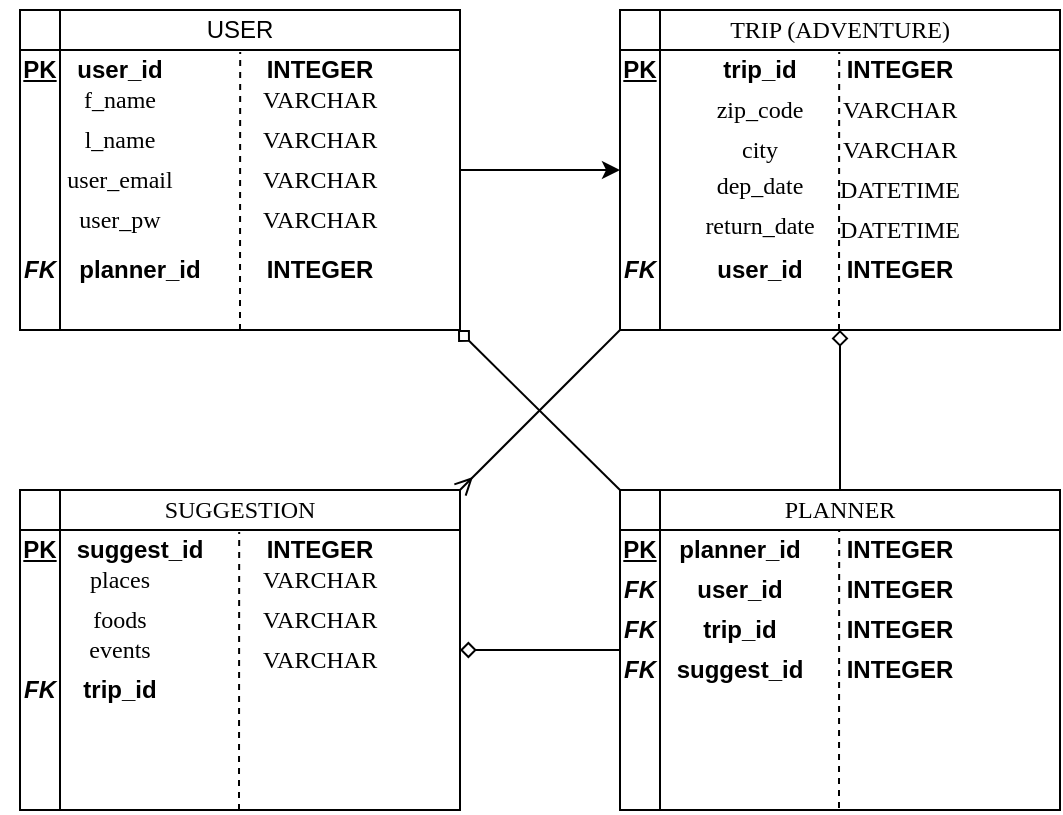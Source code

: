 <mxfile version="14.9.6" type="github">
  <diagram id="C5RBs43oDa-KdzZeNtuy" name="Page-1">
    <mxGraphModel dx="930" dy="549" grid="1" gridSize="10" guides="1" tooltips="1" connect="1" arrows="1" fold="1" page="1" pageScale="1" pageWidth="827" pageHeight="1169" math="0" shadow="0">
      <root>
        <mxCell id="WIyWlLk6GJQsqaUBKTNV-0" />
        <mxCell id="WIyWlLk6GJQsqaUBKTNV-1" parent="WIyWlLk6GJQsqaUBKTNV-0" />
        <mxCell id="Tmp2bSnQTHePCYLqC4cB-40" style="edgeStyle=orthogonalEdgeStyle;rounded=0;orthogonalLoop=1;jettySize=auto;html=1;exitX=0.5;exitY=1;exitDx=0;exitDy=0;fontFamily=Tahoma;fontSize=12;" edge="1" parent="WIyWlLk6GJQsqaUBKTNV-1">
          <mxGeometry relative="1" as="geometry">
            <mxPoint x="230" y="240" as="sourcePoint" />
            <mxPoint x="230" y="240" as="targetPoint" />
          </mxGeometry>
        </mxCell>
        <mxCell id="Tmp2bSnQTHePCYLqC4cB-44" value="" style="shape=internalStorage;whiteSpace=wrap;html=1;backgroundOutline=1;" vertex="1" parent="WIyWlLk6GJQsqaUBKTNV-1">
          <mxGeometry x="400" y="80" width="220" height="160" as="geometry" />
        </mxCell>
        <mxCell id="Tmp2bSnQTHePCYLqC4cB-45" value="TRIP (ADVENTURE)" style="text;html=1;strokeColor=none;fillColor=none;align=center;verticalAlign=middle;whiteSpace=wrap;rounded=0;fontFamily=Tahoma;fontSize=12;" vertex="1" parent="WIyWlLk6GJQsqaUBKTNV-1">
          <mxGeometry x="450" y="75" width="120" height="30" as="geometry" />
        </mxCell>
        <mxCell id="Tmp2bSnQTHePCYLqC4cB-47" value="trip_id" style="text;html=1;strokeColor=none;fillColor=none;align=center;verticalAlign=middle;whiteSpace=wrap;rounded=0;fontSize=12;fontStyle=1" vertex="1" parent="WIyWlLk6GJQsqaUBKTNV-1">
          <mxGeometry x="450" y="100" width="40" height="20" as="geometry" />
        </mxCell>
        <mxCell id="Tmp2bSnQTHePCYLqC4cB-53" value="city" style="text;html=1;strokeColor=none;fillColor=none;align=center;verticalAlign=middle;whiteSpace=wrap;rounded=0;fontFamily=Tahoma;fontSize=12;" vertex="1" parent="WIyWlLk6GJQsqaUBKTNV-1">
          <mxGeometry x="450" y="140" width="40" height="20" as="geometry" />
        </mxCell>
        <mxCell id="Tmp2bSnQTHePCYLqC4cB-54" value="zip_code" style="text;html=1;strokeColor=none;fillColor=none;align=center;verticalAlign=middle;whiteSpace=wrap;rounded=0;fontFamily=Tahoma;fontSize=12;" vertex="1" parent="WIyWlLk6GJQsqaUBKTNV-1">
          <mxGeometry x="450" y="120" width="40" height="20" as="geometry" />
        </mxCell>
        <mxCell id="Tmp2bSnQTHePCYLqC4cB-55" value="dep_date" style="text;html=1;strokeColor=none;fillColor=none;align=center;verticalAlign=middle;whiteSpace=wrap;rounded=0;fontFamily=Tahoma;fontSize=12;" vertex="1" parent="WIyWlLk6GJQsqaUBKTNV-1">
          <mxGeometry x="450" y="160" width="40" height="15" as="geometry" />
        </mxCell>
        <mxCell id="Tmp2bSnQTHePCYLqC4cB-56" value="return_date" style="text;html=1;strokeColor=none;fillColor=none;align=center;verticalAlign=middle;whiteSpace=wrap;rounded=0;fontFamily=Tahoma;fontSize=12;" vertex="1" parent="WIyWlLk6GJQsqaUBKTNV-1">
          <mxGeometry x="450" y="175" width="40" height="25" as="geometry" />
        </mxCell>
        <mxCell id="Tmp2bSnQTHePCYLqC4cB-79" value="" style="shape=internalStorage;whiteSpace=wrap;html=1;backgroundOutline=1;" vertex="1" parent="WIyWlLk6GJQsqaUBKTNV-1">
          <mxGeometry x="400" y="320" width="220" height="160" as="geometry" />
        </mxCell>
        <mxCell id="Tmp2bSnQTHePCYLqC4cB-80" value="PLANNER" style="text;html=1;strokeColor=none;fillColor=none;align=center;verticalAlign=middle;whiteSpace=wrap;rounded=0;fontFamily=Tahoma;fontSize=12;" vertex="1" parent="WIyWlLk6GJQsqaUBKTNV-1">
          <mxGeometry x="490" y="320" width="40" height="20" as="geometry" />
        </mxCell>
        <mxCell id="Tmp2bSnQTHePCYLqC4cB-81" value="&lt;u&gt;PK&lt;/u&gt;" style="text;html=1;strokeColor=none;fillColor=none;align=center;verticalAlign=middle;whiteSpace=wrap;rounded=0;fontSize=12;fontStyle=1" vertex="1" parent="WIyWlLk6GJQsqaUBKTNV-1">
          <mxGeometry x="390" y="340" width="40" height="20" as="geometry" />
        </mxCell>
        <mxCell id="Tmp2bSnQTHePCYLqC4cB-83" value="planner_id" style="text;html=1;strokeColor=none;fillColor=none;align=center;verticalAlign=middle;whiteSpace=wrap;rounded=0;fontSize=12;fontStyle=1" vertex="1" parent="WIyWlLk6GJQsqaUBKTNV-1">
          <mxGeometry x="440" y="340" width="40" height="20" as="geometry" />
        </mxCell>
        <mxCell id="Tmp2bSnQTHePCYLqC4cB-91" value="user_id" style="text;html=1;strokeColor=none;fillColor=none;align=center;verticalAlign=middle;whiteSpace=wrap;rounded=0;fontSize=12;fontStyle=1" vertex="1" parent="WIyWlLk6GJQsqaUBKTNV-1">
          <mxGeometry x="440" y="360" width="40" height="20" as="geometry" />
        </mxCell>
        <mxCell id="Tmp2bSnQTHePCYLqC4cB-92" value="trip_id" style="text;html=1;strokeColor=none;fillColor=none;align=center;verticalAlign=middle;whiteSpace=wrap;rounded=0;fontSize=12;fontStyle=1" vertex="1" parent="WIyWlLk6GJQsqaUBKTNV-1">
          <mxGeometry x="440" y="380" width="40" height="20" as="geometry" />
        </mxCell>
        <mxCell id="Tmp2bSnQTHePCYLqC4cB-93" value="suggest_id" style="text;html=1;strokeColor=none;fillColor=none;align=center;verticalAlign=middle;whiteSpace=wrap;rounded=0;fontSize=12;fontStyle=1" vertex="1" parent="WIyWlLk6GJQsqaUBKTNV-1">
          <mxGeometry x="440" y="400" width="40" height="20" as="geometry" />
        </mxCell>
        <mxCell id="Tmp2bSnQTHePCYLqC4cB-94" value="&lt;i&gt;FK&lt;/i&gt;" style="text;html=1;strokeColor=none;fillColor=none;align=center;verticalAlign=middle;whiteSpace=wrap;rounded=0;fontSize=12;fontStyle=1" vertex="1" parent="WIyWlLk6GJQsqaUBKTNV-1">
          <mxGeometry x="390" y="360" width="40" height="20" as="geometry" />
        </mxCell>
        <mxCell id="Tmp2bSnQTHePCYLqC4cB-95" value="&lt;i&gt;FK&lt;/i&gt;" style="text;html=1;strokeColor=none;fillColor=none;align=center;verticalAlign=middle;whiteSpace=wrap;rounded=0;fontSize=12;fontStyle=1" vertex="1" parent="WIyWlLk6GJQsqaUBKTNV-1">
          <mxGeometry x="390" y="380" width="40" height="20" as="geometry" />
        </mxCell>
        <mxCell id="Tmp2bSnQTHePCYLqC4cB-96" value="&lt;i&gt;FK&lt;/i&gt;" style="text;html=1;strokeColor=none;fillColor=none;align=center;verticalAlign=middle;whiteSpace=wrap;rounded=0;fontSize=12;fontStyle=1" vertex="1" parent="WIyWlLk6GJQsqaUBKTNV-1">
          <mxGeometry x="390" y="400" width="40" height="20" as="geometry" />
        </mxCell>
        <mxCell id="Tmp2bSnQTHePCYLqC4cB-97" value="" style="shape=internalStorage;whiteSpace=wrap;html=1;backgroundOutline=1;" vertex="1" parent="WIyWlLk6GJQsqaUBKTNV-1">
          <mxGeometry x="100" y="80" width="220" height="160" as="geometry" />
        </mxCell>
        <mxCell id="Tmp2bSnQTHePCYLqC4cB-5" value="USER" style="text;html=1;strokeColor=none;fillColor=none;align=center;verticalAlign=middle;whiteSpace=wrap;rounded=0;" vertex="1" parent="WIyWlLk6GJQsqaUBKTNV-1">
          <mxGeometry x="190" y="80" width="40" height="20" as="geometry" />
        </mxCell>
        <mxCell id="Tmp2bSnQTHePCYLqC4cB-99" value="user_id" style="text;html=1;strokeColor=none;fillColor=none;align=center;verticalAlign=middle;whiteSpace=wrap;rounded=0;fontSize=12;fontStyle=1" vertex="1" parent="WIyWlLk6GJQsqaUBKTNV-1">
          <mxGeometry x="130" y="100" width="40" height="20" as="geometry" />
        </mxCell>
        <mxCell id="Tmp2bSnQTHePCYLqC4cB-102" value="&lt;u&gt;PK&lt;/u&gt;" style="text;html=1;strokeColor=none;fillColor=none;align=center;verticalAlign=middle;whiteSpace=wrap;rounded=0;fontSize=12;fontStyle=1" vertex="1" parent="WIyWlLk6GJQsqaUBKTNV-1">
          <mxGeometry x="90" y="100" width="40" height="20" as="geometry" />
        </mxCell>
        <mxCell id="Tmp2bSnQTHePCYLqC4cB-35" value="f_name" style="text;html=1;strokeColor=none;fillColor=none;align=center;verticalAlign=middle;whiteSpace=wrap;rounded=0;fontFamily=Tahoma;fontSize=12;" vertex="1" parent="WIyWlLk6GJQsqaUBKTNV-1">
          <mxGeometry x="130" y="110" width="40" height="30" as="geometry" />
        </mxCell>
        <mxCell id="Tmp2bSnQTHePCYLqC4cB-36" value="l_name" style="text;html=1;strokeColor=none;fillColor=none;align=center;verticalAlign=middle;whiteSpace=wrap;rounded=0;fontFamily=Tahoma;fontSize=12;" vertex="1" parent="WIyWlLk6GJQsqaUBKTNV-1">
          <mxGeometry x="130" y="130" width="40" height="30" as="geometry" />
        </mxCell>
        <mxCell id="Tmp2bSnQTHePCYLqC4cB-37" value="user_email" style="text;html=1;strokeColor=none;fillColor=none;align=center;verticalAlign=middle;whiteSpace=wrap;rounded=0;fontFamily=Tahoma;fontSize=12;" vertex="1" parent="WIyWlLk6GJQsqaUBKTNV-1">
          <mxGeometry x="130" y="155" width="40" height="20" as="geometry" />
        </mxCell>
        <mxCell id="Tmp2bSnQTHePCYLqC4cB-38" value="user_pw" style="text;html=1;strokeColor=none;fillColor=none;align=center;verticalAlign=middle;whiteSpace=wrap;rounded=0;fontFamily=Tahoma;fontSize=12;" vertex="1" parent="WIyWlLk6GJQsqaUBKTNV-1">
          <mxGeometry x="130" y="170" width="40" height="30" as="geometry" />
        </mxCell>
        <mxCell id="Tmp2bSnQTHePCYLqC4cB-104" value="" style="endArrow=none;dashed=1;html=1;fontFamily=Tahoma;fontSize=12;exitX=0.545;exitY=0.994;exitDx=0;exitDy=0;exitPerimeter=0;" edge="1" parent="WIyWlLk6GJQsqaUBKTNV-1">
          <mxGeometry width="50" height="50" relative="1" as="geometry">
            <mxPoint x="509.5" y="479.04" as="sourcePoint" />
            <mxPoint x="509.6" y="340" as="targetPoint" />
          </mxGeometry>
        </mxCell>
        <mxCell id="Tmp2bSnQTHePCYLqC4cB-105" value="" style="endArrow=none;dashed=1;html=1;fontFamily=Tahoma;fontSize=12;exitX=0.545;exitY=0.994;exitDx=0;exitDy=0;exitPerimeter=0;" edge="1" parent="WIyWlLk6GJQsqaUBKTNV-1">
          <mxGeometry width="50" height="50" relative="1" as="geometry">
            <mxPoint x="210" y="240.0" as="sourcePoint" />
            <mxPoint x="210.1" y="100.96" as="targetPoint" />
          </mxGeometry>
        </mxCell>
        <mxCell id="Tmp2bSnQTHePCYLqC4cB-106" value="" style="endArrow=none;dashed=1;html=1;fontFamily=Tahoma;fontSize=12;exitX=0.545;exitY=0.994;exitDx=0;exitDy=0;exitPerimeter=0;" edge="1" parent="WIyWlLk6GJQsqaUBKTNV-1">
          <mxGeometry width="50" height="50" relative="1" as="geometry">
            <mxPoint x="509.5" y="240.0" as="sourcePoint" />
            <mxPoint x="509.6" y="100.96" as="targetPoint" />
          </mxGeometry>
        </mxCell>
        <mxCell id="Tmp2bSnQTHePCYLqC4cB-107" value="" style="shape=internalStorage;whiteSpace=wrap;html=1;backgroundOutline=1;" vertex="1" parent="WIyWlLk6GJQsqaUBKTNV-1">
          <mxGeometry x="100" y="320" width="220" height="160" as="geometry" />
        </mxCell>
        <mxCell id="Tmp2bSnQTHePCYLqC4cB-59" value="SUGGESTION" style="text;html=1;strokeColor=none;fillColor=none;align=center;verticalAlign=middle;whiteSpace=wrap;rounded=0;fontFamily=Tahoma;fontSize=12;" vertex="1" parent="WIyWlLk6GJQsqaUBKTNV-1">
          <mxGeometry x="190" y="320" width="40" height="20" as="geometry" />
        </mxCell>
        <mxCell id="Tmp2bSnQTHePCYLqC4cB-100" value="&lt;u&gt;PK&lt;/u&gt;" style="text;html=1;strokeColor=none;fillColor=none;align=center;verticalAlign=middle;whiteSpace=wrap;rounded=0;fontSize=12;fontStyle=1" vertex="1" parent="WIyWlLk6GJQsqaUBKTNV-1">
          <mxGeometry x="90" y="340" width="40" height="20" as="geometry" />
        </mxCell>
        <mxCell id="Tmp2bSnQTHePCYLqC4cB-108" value="suggest_id" style="text;html=1;strokeColor=none;fillColor=none;align=center;verticalAlign=middle;whiteSpace=wrap;rounded=0;fontSize=12;fontStyle=1" vertex="1" parent="WIyWlLk6GJQsqaUBKTNV-1">
          <mxGeometry x="140" y="340" width="40" height="20" as="geometry" />
        </mxCell>
        <mxCell id="Tmp2bSnQTHePCYLqC4cB-109" value="places" style="text;html=1;strokeColor=none;fillColor=none;align=center;verticalAlign=middle;whiteSpace=wrap;rounded=0;fontFamily=Tahoma;fontSize=12;" vertex="1" parent="WIyWlLk6GJQsqaUBKTNV-1">
          <mxGeometry x="130" y="350" width="40" height="30" as="geometry" />
        </mxCell>
        <mxCell id="Tmp2bSnQTHePCYLqC4cB-76" value="foods" style="text;html=1;strokeColor=none;fillColor=none;align=center;verticalAlign=middle;whiteSpace=wrap;rounded=0;fontFamily=Tahoma;fontSize=12;" vertex="1" parent="WIyWlLk6GJQsqaUBKTNV-1">
          <mxGeometry x="130" y="370" width="40" height="30" as="geometry" />
        </mxCell>
        <mxCell id="Tmp2bSnQTHePCYLqC4cB-75" value="events" style="text;html=1;strokeColor=none;fillColor=none;align=center;verticalAlign=middle;whiteSpace=wrap;rounded=0;fontFamily=Tahoma;fontSize=12;" vertex="1" parent="WIyWlLk6GJQsqaUBKTNV-1">
          <mxGeometry x="130" y="385" width="40" height="30" as="geometry" />
        </mxCell>
        <mxCell id="Tmp2bSnQTHePCYLqC4cB-103" value="" style="endArrow=none;dashed=1;html=1;fontFamily=Tahoma;fontSize=12;exitX=0.545;exitY=0.994;exitDx=0;exitDy=0;exitPerimeter=0;" edge="1" parent="WIyWlLk6GJQsqaUBKTNV-1">
          <mxGeometry width="50" height="50" relative="1" as="geometry">
            <mxPoint x="209.5" y="480" as="sourcePoint" />
            <mxPoint x="209.6" y="340.96" as="targetPoint" />
          </mxGeometry>
        </mxCell>
        <mxCell id="Tmp2bSnQTHePCYLqC4cB-110" value="user_id" style="text;html=1;strokeColor=none;fillColor=none;align=center;verticalAlign=middle;whiteSpace=wrap;rounded=0;fontSize=12;fontStyle=1" vertex="1" parent="WIyWlLk6GJQsqaUBKTNV-1">
          <mxGeometry x="450" y="200" width="40" height="20" as="geometry" />
        </mxCell>
        <mxCell id="Tmp2bSnQTHePCYLqC4cB-111" value="&lt;i&gt;FK&lt;/i&gt;" style="text;html=1;strokeColor=none;fillColor=none;align=center;verticalAlign=middle;whiteSpace=wrap;rounded=0;fontSize=12;fontStyle=1" vertex="1" parent="WIyWlLk6GJQsqaUBKTNV-1">
          <mxGeometry x="390" y="200" width="40" height="20" as="geometry" />
        </mxCell>
        <mxCell id="Tmp2bSnQTHePCYLqC4cB-115" value="DATETIME" style="text;html=1;strokeColor=none;fillColor=none;align=center;verticalAlign=middle;whiteSpace=wrap;rounded=0;fontFamily=Tahoma;fontSize=12;" vertex="1" parent="WIyWlLk6GJQsqaUBKTNV-1">
          <mxGeometry x="520" y="180" width="40" height="20" as="geometry" />
        </mxCell>
        <mxCell id="Tmp2bSnQTHePCYLqC4cB-118" value="VARCHAR" style="text;html=1;strokeColor=none;fillColor=none;align=center;verticalAlign=middle;whiteSpace=wrap;rounded=0;fontFamily=Tahoma;fontSize=12;" vertex="1" parent="WIyWlLk6GJQsqaUBKTNV-1">
          <mxGeometry x="520" y="140" width="40" height="20" as="geometry" />
        </mxCell>
        <mxCell id="Tmp2bSnQTHePCYLqC4cB-119" value="VARCHAR" style="text;html=1;strokeColor=none;fillColor=none;align=center;verticalAlign=middle;whiteSpace=wrap;rounded=0;fontFamily=Tahoma;fontSize=12;" vertex="1" parent="WIyWlLk6GJQsqaUBKTNV-1">
          <mxGeometry x="230" y="115" width="40" height="20" as="geometry" />
        </mxCell>
        <mxCell id="Tmp2bSnQTHePCYLqC4cB-120" value="VARCHAR" style="text;html=1;strokeColor=none;fillColor=none;align=center;verticalAlign=middle;whiteSpace=wrap;rounded=0;fontFamily=Tahoma;fontSize=12;" vertex="1" parent="WIyWlLk6GJQsqaUBKTNV-1">
          <mxGeometry x="230" y="135" width="40" height="20" as="geometry" />
        </mxCell>
        <mxCell id="Tmp2bSnQTHePCYLqC4cB-121" value="VARCHAR" style="text;html=1;strokeColor=none;fillColor=none;align=center;verticalAlign=middle;whiteSpace=wrap;rounded=0;fontFamily=Tahoma;fontSize=12;" vertex="1" parent="WIyWlLk6GJQsqaUBKTNV-1">
          <mxGeometry x="230" y="155" width="40" height="20" as="geometry" />
        </mxCell>
        <mxCell id="Tmp2bSnQTHePCYLqC4cB-122" value="VARCHAR" style="text;html=1;strokeColor=none;fillColor=none;align=center;verticalAlign=middle;whiteSpace=wrap;rounded=0;fontFamily=Tahoma;fontSize=12;" vertex="1" parent="WIyWlLk6GJQsqaUBKTNV-1">
          <mxGeometry x="230" y="175" width="40" height="20" as="geometry" />
        </mxCell>
        <mxCell id="Tmp2bSnQTHePCYLqC4cB-123" value="VARCHAR" style="text;html=1;strokeColor=none;fillColor=none;align=center;verticalAlign=middle;whiteSpace=wrap;rounded=0;fontFamily=Tahoma;fontSize=12;" vertex="1" parent="WIyWlLk6GJQsqaUBKTNV-1">
          <mxGeometry x="230" y="355" width="40" height="20" as="geometry" />
        </mxCell>
        <mxCell id="Tmp2bSnQTHePCYLqC4cB-124" value="VARCHAR" style="text;html=1;strokeColor=none;fillColor=none;align=center;verticalAlign=middle;whiteSpace=wrap;rounded=0;fontFamily=Tahoma;fontSize=12;" vertex="1" parent="WIyWlLk6GJQsqaUBKTNV-1">
          <mxGeometry x="230" y="375" width="40" height="20" as="geometry" />
        </mxCell>
        <mxCell id="Tmp2bSnQTHePCYLqC4cB-125" value="VARCHAR" style="text;html=1;strokeColor=none;fillColor=none;align=center;verticalAlign=middle;whiteSpace=wrap;rounded=0;fontFamily=Tahoma;fontSize=12;" vertex="1" parent="WIyWlLk6GJQsqaUBKTNV-1">
          <mxGeometry x="230" y="395" width="40" height="20" as="geometry" />
        </mxCell>
        <mxCell id="Tmp2bSnQTHePCYLqC4cB-126" value="VARCHAR" style="text;html=1;strokeColor=none;fillColor=none;align=center;verticalAlign=middle;whiteSpace=wrap;rounded=0;fontFamily=Tahoma;fontSize=12;" vertex="1" parent="WIyWlLk6GJQsqaUBKTNV-1">
          <mxGeometry x="520" y="120" width="40" height="20" as="geometry" />
        </mxCell>
        <mxCell id="Tmp2bSnQTHePCYLqC4cB-127" value="DATETIME" style="text;html=1;strokeColor=none;fillColor=none;align=center;verticalAlign=middle;whiteSpace=wrap;rounded=0;fontFamily=Tahoma;fontSize=12;" vertex="1" parent="WIyWlLk6GJQsqaUBKTNV-1">
          <mxGeometry x="520" y="160" width="40" height="20" as="geometry" />
        </mxCell>
        <mxCell id="Tmp2bSnQTHePCYLqC4cB-130" value="INTEGER" style="text;html=1;strokeColor=none;fillColor=none;align=center;verticalAlign=middle;whiteSpace=wrap;rounded=0;fontSize=12;fontStyle=1" vertex="1" parent="WIyWlLk6GJQsqaUBKTNV-1">
          <mxGeometry x="520" y="200" width="40" height="20" as="geometry" />
        </mxCell>
        <mxCell id="Tmp2bSnQTHePCYLqC4cB-131" value="INTEGER" style="text;html=1;strokeColor=none;fillColor=none;align=center;verticalAlign=middle;whiteSpace=wrap;rounded=0;fontSize=12;fontStyle=1" vertex="1" parent="WIyWlLk6GJQsqaUBKTNV-1">
          <mxGeometry x="230" y="340" width="40" height="20" as="geometry" />
        </mxCell>
        <mxCell id="Tmp2bSnQTHePCYLqC4cB-132" value="INTEGER" style="text;html=1;strokeColor=none;fillColor=none;align=center;verticalAlign=middle;whiteSpace=wrap;rounded=0;fontSize=12;fontStyle=1" vertex="1" parent="WIyWlLk6GJQsqaUBKTNV-1">
          <mxGeometry x="230" y="100" width="40" height="20" as="geometry" />
        </mxCell>
        <mxCell id="Tmp2bSnQTHePCYLqC4cB-133" value="INTEGER" style="text;html=1;strokeColor=none;fillColor=none;align=center;verticalAlign=middle;whiteSpace=wrap;rounded=0;fontSize=12;fontStyle=1" vertex="1" parent="WIyWlLk6GJQsqaUBKTNV-1">
          <mxGeometry x="520" y="100" width="40" height="20" as="geometry" />
        </mxCell>
        <mxCell id="Tmp2bSnQTHePCYLqC4cB-134" value="INTEGER" style="text;html=1;strokeColor=none;fillColor=none;align=center;verticalAlign=middle;whiteSpace=wrap;rounded=0;fontSize=12;fontStyle=1" vertex="1" parent="WIyWlLk6GJQsqaUBKTNV-1">
          <mxGeometry x="520" y="400" width="40" height="20" as="geometry" />
        </mxCell>
        <mxCell id="Tmp2bSnQTHePCYLqC4cB-135" value="INTEGER" style="text;html=1;strokeColor=none;fillColor=none;align=center;verticalAlign=middle;whiteSpace=wrap;rounded=0;fontSize=12;fontStyle=1" vertex="1" parent="WIyWlLk6GJQsqaUBKTNV-1">
          <mxGeometry x="520" y="380" width="40" height="20" as="geometry" />
        </mxCell>
        <mxCell id="Tmp2bSnQTHePCYLqC4cB-136" value="INTEGER" style="text;html=1;strokeColor=none;fillColor=none;align=center;verticalAlign=middle;whiteSpace=wrap;rounded=0;fontSize=12;fontStyle=1" vertex="1" parent="WIyWlLk6GJQsqaUBKTNV-1">
          <mxGeometry x="520" y="360" width="40" height="20" as="geometry" />
        </mxCell>
        <mxCell id="Tmp2bSnQTHePCYLqC4cB-137" value="INTEGER" style="text;html=1;strokeColor=none;fillColor=none;align=center;verticalAlign=middle;whiteSpace=wrap;rounded=0;fontSize=12;fontStyle=1" vertex="1" parent="WIyWlLk6GJQsqaUBKTNV-1">
          <mxGeometry x="520" y="340" width="40" height="20" as="geometry" />
        </mxCell>
        <mxCell id="Tmp2bSnQTHePCYLqC4cB-140" value="&lt;u&gt;PK&lt;/u&gt;" style="text;html=1;strokeColor=none;fillColor=none;align=center;verticalAlign=middle;whiteSpace=wrap;rounded=0;fontSize=12;fontStyle=1" vertex="1" parent="WIyWlLk6GJQsqaUBKTNV-1">
          <mxGeometry x="390" y="100" width="40" height="20" as="geometry" />
        </mxCell>
        <mxCell id="Tmp2bSnQTHePCYLqC4cB-147" value="" style="endArrow=classic;html=1;fontFamily=Tahoma;fontSize=12;entryX=0;entryY=0.5;entryDx=0;entryDy=0;exitX=1;exitY=0.5;exitDx=0;exitDy=0;" edge="1" parent="WIyWlLk6GJQsqaUBKTNV-1" source="Tmp2bSnQTHePCYLqC4cB-97" target="Tmp2bSnQTHePCYLqC4cB-44">
          <mxGeometry width="50" height="50" relative="1" as="geometry">
            <mxPoint x="320" y="240" as="sourcePoint" />
            <mxPoint x="370" y="190" as="targetPoint" />
          </mxGeometry>
        </mxCell>
        <mxCell id="Tmp2bSnQTHePCYLqC4cB-151" value="trip_id" style="text;html=1;strokeColor=none;fillColor=none;align=center;verticalAlign=middle;whiteSpace=wrap;rounded=0;fontSize=12;fontStyle=1" vertex="1" parent="WIyWlLk6GJQsqaUBKTNV-1">
          <mxGeometry x="130" y="410" width="40" height="20" as="geometry" />
        </mxCell>
        <mxCell id="Tmp2bSnQTHePCYLqC4cB-152" value="&lt;i&gt;FK&lt;/i&gt;" style="text;html=1;strokeColor=none;fillColor=none;align=center;verticalAlign=middle;whiteSpace=wrap;rounded=0;fontSize=12;fontStyle=1" vertex="1" parent="WIyWlLk6GJQsqaUBKTNV-1">
          <mxGeometry x="90" y="410" width="40" height="20" as="geometry" />
        </mxCell>
        <mxCell id="Tmp2bSnQTHePCYLqC4cB-153" value="" style="endArrow=ERmany;html=1;fontFamily=Tahoma;fontSize=12;endFill=0;entryX=1;entryY=0;entryDx=0;entryDy=0;exitX=0;exitY=1;exitDx=0;exitDy=0;" edge="1" parent="WIyWlLk6GJQsqaUBKTNV-1" source="Tmp2bSnQTHePCYLqC4cB-44" target="Tmp2bSnQTHePCYLqC4cB-107">
          <mxGeometry width="50" height="50" relative="1" as="geometry">
            <mxPoint x="250" y="280" as="sourcePoint" />
            <mxPoint x="330" y="280" as="targetPoint" />
          </mxGeometry>
        </mxCell>
        <mxCell id="Tmp2bSnQTHePCYLqC4cB-155" value="planner_id" style="text;html=1;strokeColor=none;fillColor=none;align=center;verticalAlign=middle;whiteSpace=wrap;rounded=0;fontSize=12;fontStyle=1" vertex="1" parent="WIyWlLk6GJQsqaUBKTNV-1">
          <mxGeometry x="140" y="200" width="40" height="20" as="geometry" />
        </mxCell>
        <mxCell id="Tmp2bSnQTHePCYLqC4cB-156" value="&lt;i&gt;FK&lt;/i&gt;" style="text;html=1;strokeColor=none;fillColor=none;align=center;verticalAlign=middle;whiteSpace=wrap;rounded=0;fontSize=12;fontStyle=1" vertex="1" parent="WIyWlLk6GJQsqaUBKTNV-1">
          <mxGeometry x="90" y="200" width="40" height="20" as="geometry" />
        </mxCell>
        <mxCell id="Tmp2bSnQTHePCYLqC4cB-157" value="INTEGER" style="text;html=1;strokeColor=none;fillColor=none;align=center;verticalAlign=middle;whiteSpace=wrap;rounded=0;fontSize=12;fontStyle=1" vertex="1" parent="WIyWlLk6GJQsqaUBKTNV-1">
          <mxGeometry x="230" y="200" width="40" height="20" as="geometry" />
        </mxCell>
        <mxCell id="Tmp2bSnQTHePCYLqC4cB-158" value="" style="endArrow=diamond;html=1;fontFamily=Tahoma;fontSize=12;endFill=0;entryX=1;entryY=0.5;entryDx=0;entryDy=0;exitX=0.25;exitY=1;exitDx=0;exitDy=0;" edge="1" parent="WIyWlLk6GJQsqaUBKTNV-1" source="Tmp2bSnQTHePCYLqC4cB-95" target="Tmp2bSnQTHePCYLqC4cB-107">
          <mxGeometry width="50" height="50" relative="1" as="geometry">
            <mxPoint x="400" y="325" as="sourcePoint" />
            <mxPoint x="320" y="405" as="targetPoint" />
          </mxGeometry>
        </mxCell>
        <mxCell id="Tmp2bSnQTHePCYLqC4cB-159" value="" style="endArrow=diamond;html=1;fontFamily=Tahoma;fontSize=12;endFill=0;exitX=0.5;exitY=0;exitDx=0;exitDy=0;" edge="1" parent="WIyWlLk6GJQsqaUBKTNV-1" source="Tmp2bSnQTHePCYLqC4cB-80">
          <mxGeometry width="50" height="50" relative="1" as="geometry">
            <mxPoint x="580" y="260" as="sourcePoint" />
            <mxPoint x="510" y="240" as="targetPoint" />
          </mxGeometry>
        </mxCell>
        <mxCell id="Tmp2bSnQTHePCYLqC4cB-160" value="" style="endArrow=diamond;html=1;fontFamily=Tahoma;fontSize=12;endFill=0;exitX=0;exitY=0;exitDx=0;exitDy=0;" edge="1" parent="WIyWlLk6GJQsqaUBKTNV-1" source="Tmp2bSnQTHePCYLqC4cB-79">
          <mxGeometry width="50" height="50" relative="1" as="geometry">
            <mxPoint x="319" y="320" as="sourcePoint" />
            <mxPoint x="319" y="240" as="targetPoint" />
          </mxGeometry>
        </mxCell>
      </root>
    </mxGraphModel>
  </diagram>
</mxfile>

